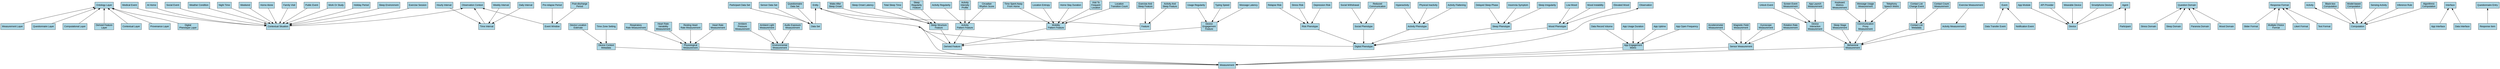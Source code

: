 digraph "Class Hierarchy" {
  // Layout configuration
  rankdir=TB;
  graph [splines=true, overlap=false, nodesep=0.6, ranksep=1.0, concentrate=true];
  node [shape=box, style=filled, fillcolor=lightblue, fontname="Arial"];
  edge [fontsize=10, fontname="Arial"];
  
  "MeasurementLayer" [label="Measurement Layer"];
  "PublicEvent" [label="Public Event"];
  "ActivityMeasurement" [label="Activity Measurement"];
  "DeviceContextMetadata" [label="Device Context\nMetadata"];
  "DataTransferEvent" [label="Data Transfer Event"];
  "WakeAfterSleepOnset" [label="Wake After\nSleep Onset"];
  "DeviceInteractionMeasurement" [label="Device\nInteraction\nMeasurement"];
  "Hyperactivity" [label="Hyperactivity"];
  "QuestionnaireLayer" [label="Questionnaire Layer"];
  "ComputationalLayer" [label="Computational Layer"];
  "DailyInterval" [label="Daily Interval"];
  "TimeInterval" [label="Time Interval"];
  "TimeSpentAwayFromHome" [label="Time Spent Away\nFrom Home"];
  "EventWindow" [label="Event Window"];
  "ParticipantDataSet" [label="Participant Data Set"];
  "WorkOrStudy" [label="Work Or Study"];
  "LowMood" [label="Low Mood"];
  "Entity" [label="Entity"];
  "NotificationEvent" [label="Notification Event"];
  "RiskPhenotype" [label="Risk Phenotype"];
  "SocialPhenotype" [label="Social Phenotype"];
  "HolidayPeriod" [label="Holiday Period"];
  "DataSet" [label="Data Set"];
  "AppModule" [label="App Module"];
  "DataRecordVolume" [label="Data Record Volume"];
  "RespiratoryRateMeasurement" [label="Respiratory\nRate Measurement"];
  "QuestionDomain" [label="Question Domain"];
  "PhysiologicalMeasurement" [label="Physiological\nMeasurement"];
  "SleepEnvironment" [label="Sleep Environment"];
  "ExerciseSession" [label="Exercise Session"];
  "DerivedFeature" [label="Derived Feature"];
  "SleepStageMeasurement" [label="Sleep Stage\nMeasurement"];
  "MedicalEvent" [label="Medical Event"];
  "CommunicationProxyMeasurement" [label="Communication\nProxy\nMeasurement"];
  "SensorDataSet" [label="Sensor Data Set"];
  "KeyboardMetricsMeasurement" [label="Keyboard\nMetrics\nMeasurement"];
  "DelayedSleepPhase" [label="Delayed Sleep Phase"];
  "RelapseRisk" [label="Relapse Risk"];
  "DerivedFeatureLayer" [label="Derived Feature\nLayer"];
  "AccelerometerMeasurement" [label="Accelerometer\nMeasurement"];
  "SliderFormat" [label="Slider Format"];
  "APIProvider" [label="API Provider"];
  "UsageRegularity" [label="Usage Regularity"];
  "SocialWithdrawal" [label="Social Withdrawal"];
  "LocationEntropy" [label="Location Entropy"];
  "Participant" [label="Participant"];
  "Computation" [label="Computation"];
  "AmbientPressureMeasurement" [label="Ambient\nPressure\nMeasurement"];
  "StressDomain" [label="Stress Domain"];
  "OntologyLayer" [label="Ontology Layer"];
  "BlackBoxComputation" [label="Black-box\nComputation"];
  "AtHome" [label="At Home"];
  "SocialEvent" [label="Social Event"];
  "EnvironmentalMeasurement" [label="Environmental\nMeasurement"];
  "Measurement" [label="Measurement"];
  "ObservationContext" [label="Observation Context"];
  "HeartRateVariabilityMeasurement" [label="Heart Rate\nVariability\nMeasurement"];
  "WearableDevice" [label="Wearable Device"];
  "Event" [label="Event"];
  "InsomniaSymptom" [label="Insomnia Symptom"];
  "ActivityRegularity" [label="Activity Regularity"];
  "ModelBasedComputation" [label="Model-based\nComputation"];
  "SensingActivity" [label="Sensing Activity"];
  "SleepOnsetLatency" [label="Sleep Onset Latency"];
  "SleepDomain" [label="Sleep Domain"];
  "MultipleChoiceFormat" [label="Multiple Choice\nFormat"];
  "ExerciseAndSleepFeature" [label="Exercise And\nSleep Feature"];
  "WeatherCondition" [label="Weather Condition"];
  "StressRisk" [label="Stress Risk"];
  "SleepStructureFeature" [label="Sleep Structure\nFeature"];
  "PostDischargePeriod" [label="Post-discharge\nPeriod"];
  "HourlyInterval" [label="Hourly Interval"];
  "HomeStayDuration" [label="Home Stay Duration"];
  "MagneticFieldMeasurement" [label="Magnetic Field\nMeasurement"];
  "UnlockEvent" [label="Unlock Event"];
  "Interface" [label="Interface"];
  "Device" [label="Device"];
  "AppEngagementMetric" [label="App Engagement\nMetric"];
  "DeviceLocationEstimate" [label="Device Location\nEstimate"];
  "GyroscopeMeasurement" [label="Gyroscope\nMeasurement"];
  "TotalSleepTime" [label="Total Sleep Time"];
  "ExerciseMeasurement" [label="Exercise Measurement"];
  "ContactListChangeEvent" [label="Contact List\nChange Event"];
  "WeeklyInterval" [label="Weekly Interval"];
  "SleepRegularityFeature" [label="Sleep\nRegularity\nFeature"];
  "LikertFormat" [label="Likert Format"];
  "ScreenEventMeasurement" [label="Screen Event\nMeasurement"];
  "AppUsageDuration" [label="App Usage Duration"];
  "MessageUsageMeasurement" [label="Message Usage\nMeasurement"];
  "ActivityPatternFeature" [label="Activity\nPattern Feature"];
  "RotationRateMeasurement" [label="Rotation Rate\nMeasurement"];
  "NightTime" [label="Night Time"];
  "BehavioralMeasurement" [label="Behavioral\nMeasurement"];
  "Feature" [label="Feature"];
  "AmbientLightMeasurement" [label="Ambient Light\nMeasurement"];
  "SmartphoneDevice" [label="Smartphone Device"];
  "MobilityPatternFeature" [label="Mobility\nPattern Feature"];
  "ParanoiaDomain" [label="Paranoia Domain"];
  "QuestionnaireDataSet" [label="Questionnaire\nData Set"];
  "ContextualLayer" [label="Contextual Layer"];
  "SensorMeasurement" [label="Sensor Measurement"];
  "DepressionRisk" [label="Depression Risk"];
  "VisitToFrequentLocation" [label="Visit To\nFrequent\nLocation"];
  "Weekend" [label="Weekend"];
  "TelephonySpeechMetric" [label="Telephony\nSpeech Metric"];
  "Agent" [label="Agent"];
  "TimeZoneSetting" [label="Time Zone Setting"];
  "ActivityIntensityProfile" [label="Activity\nIntensity\nProfile"];
  "DeviceEngagementFeature" [label="Device\nEngagement\nFeature"];
  "AudioExposureMeasurement" [label="Audio Exposure\nMeasurement"];
  "ContactCountMeasurement" [label="Contact Count\nMeasurement"];
  "PhysicalInactivity" [label="Physical Inactivity"];
  "TypingSpeed" [label="Typing Speed"];
  "AppUptime" [label="App Uptime"];
  "AppInterface" [label="App Interface"];
  "DataInterface" [label="Data Interface"];
  "CircadianRhythmScore" [label="Circadian\nRhythm Score"];
  "AppOpenFrequency" [label="App Open Frequency"];
  "DigitalPhenotype" [label="Digital Phenotype"];
  "ProvenanceLayer" [label="Provenance Layer"];
  "ContactListMetadata" [label="Contact List\nMetadata"];
  "PreRelapsePeriod" [label="Pre-relapse Period"];
  "AppLaunchMeasurement" [label="App Launch\nMeasurement"];
  "SleepIrregularity" [label="Sleep Irregularity"];
  "ActivityFlattening" [label="Activity Flattening"];
  "RestingHeartRateMeasurement" [label="Resting Heart\nRate Measurement"];
  "ReducedCommunication" [label="Reduced\nCommunication"];
  "MoodInstability" [label="Mood Instability"];
  "MoodDomain" [label="Mood Domain"];
  "HomeAlone" [label="Home Alone"];
  "LocationTransitionCount" [label="Location\nTransition Count"];
  "InferenceRule" [label="Inference Rule"];
  "AlgorithmicComputation" [label="Algorithmic\nComputation"];
  "ElevatedMood" [label="Elevated Mood"];
  "ActivityPhenotype" [label="Activity Phenotype"];
  "MessageLatency" [label="Message Latency"];
  "Activity" [label="Activity"];
  "QuestionnaireEntry" [label="Questionnaire Entry"];
  "ResponseFormat" [label="Response Format"];
  "ActivityAndSleepFeature" [label="Activity And\nSleep Feature"];
  "Observation" [label="Observation"];
  "DigitalPhenotypingLayer" [label="Digital\nPhenotype Layer"];
  "HeartRateMeasurement" [label="Heart Rate\nMeasurement"];
  "TextFormat" [label="Text Format"];
  "ResponseItem" [label="Response Item"];
  "ContextualSituation" [label="Contextual Situation"];
  "SleepPhenotype" [label="Sleep Phenotype"];
  "FamilyVisit" [label="Family Visit"];
  "MoodPhenotype" [label="Mood Phenotype"];
  
  "TotalSleepTime" -> "SleepStructureFeature";
  "SleepRegularityFeature" -> "SleepStructureFeature";
  "WakeAfterSleepOnset" -> "SleepStructureFeature";
  "SleepOnsetLatency" -> "SleepStructureFeature";
  "RestingHeartRateMeasurement" -> "PhysiologicalMeasurement";
  "HeartRateVariabilityMeasurement" -> "PhysiologicalMeasurement";
  "HeartRateMeasurement" -> "PhysiologicalMeasurement";
  "RespiratoryRateMeasurement" -> "PhysiologicalMeasurement";
  "ContactCountMeasurement" -> "ContactListMetadata";
  "ContactListChangeEvent" -> "ContactListMetadata";
  "LikertFormat" -> "ResponseFormat";
  "SliderFormat" -> "ResponseFormat";
  "TextFormat" -> "ResponseFormat";
  "MultipleChoiceFormat" -> "ResponseFormat";
  "GyroscopeMeasurement" -> "SensorMeasurement";
  "MagneticFieldMeasurement" -> "SensorMeasurement";
  "RotationRateMeasurement" -> "SensorMeasurement";
  "AccelerometerMeasurement" -> "SensorMeasurement";
  "ActivityMeasurement" -> "BehavioralMeasurement";
  "ContactListMetadata" -> "BehavioralMeasurement";
  "SleepStageMeasurement" -> "BehavioralMeasurement";
  "CommunicationProxyMeasurement" -> "BehavioralMeasurement";
  "DeviceInteractionMeasurement" -> "BehavioralMeasurement";
  "VisitToFrequentLocation" -> "MobilityPatternFeature";
  "TimeSpentAwayFromHome" -> "MobilityPatternFeature";
  "LocationTransitionCount" -> "MobilityPatternFeature";
  "HomeStayDuration" -> "MobilityPatternFeature";
  "LocationEntropy" -> "MobilityPatternFeature";
  "UsageRegularity" -> "DeviceEngagementFeature";
  "MessageLatency" -> "DeviceEngagementFeature";
  "TypingSpeed" -> "DeviceEngagementFeature";
  "MobilityPatternFeature" -> "DerivedFeature";
  "ActivityPatternFeature" -> "DerivedFeature";
  "DeviceEngagementFeature" -> "DerivedFeature";
  "SleepStructureFeature" -> "DerivedFeature";
  "UnlockEvent" -> "DeviceInteractionMeasurement";
  "ScreenEventMeasurement" -> "DeviceInteractionMeasurement";
  "AppLaunchMeasurement" -> "DeviceInteractionMeasurement";
  "ActivityFlattening" -> "ActivityPhenotype";
  "PhysicalInactivity" -> "ActivityPhenotype";
  "Hyperactivity" -> "ActivityPhenotype";
  "Device" -> "Agent";
  "Participant" -> "Agent";
  "DataInterface" -> "Interface";
  "AppInterface" -> "Interface";
  "QuestionnaireDataSet" -> "DataSet";
  "ParticipantDataSet" -> "DataSet";
  "SensorDataSet" -> "DataSet";
  "DataSet" -> "Entity";
  "Feature" -> "Entity";
  "Measurement" -> "Entity";
  "DigitalPhenotype" -> "Entity";
  "DerivedFeature" -> "Entity";
  "Weekend" -> "ContextualSituation";
  "PublicEvent" -> "ContextualSituation";
  "WorkOrStudy" -> "ContextualSituation";
  "WeatherCondition" -> "ContextualSituation";
  "SleepEnvironment" -> "ContextualSituation";
  "NightTime" -> "ContextualSituation";
  "AtHome" -> "ContextualSituation";
  "FamilyVisit" -> "ContextualSituation";
  "SocialEvent" -> "ContextualSituation";
  "ExerciseSession" -> "ContextualSituation";
  "HomeAlone" -> "ContextualSituation";
  "MedicalEvent" -> "ContextualSituation";
  "HolidayPeriod" -> "ContextualSituation";
  "AppEngagementMetric" -> "Measurement";
  "PhysiologicalMeasurement" -> "Measurement";
  "DeviceContextMetadata" -> "Measurement";
  "SensorMeasurement" -> "Measurement";
  "EnvironmentalMeasurement" -> "Measurement";
  "BehavioralMeasurement" -> "Measurement";
  "SleepPhenotype" -> "DigitalPhenotype";
  "ActivityPhenotype" -> "DigitalPhenotype";
  "MoodPhenotype" -> "DigitalPhenotype";
  "RiskPhenotype" -> "DigitalPhenotype";
  "SocialPhenotype" -> "DigitalPhenotype";
  "SocialWithdrawal" -> "SocialPhenotype";
  "ReducedCommunication" -> "SocialPhenotype";
  "EventWindow" -> "ObservationContext";
  "ContextualSituation" -> "ObservationContext";
  "TimeInterval" -> "ObservationContext";
  "PreRelapsePeriod" -> "EventWindow";
  "PostDischargePeriod" -> "EventWindow";
  "AudioExposureMeasurement" -> "EnvironmentalMeasurement";
  "AmbientLightMeasurement" -> "EnvironmentalMeasurement";
  "AmbientPressureMeasurement" -> "EnvironmentalMeasurement";
  "ResponseItem" -> "QuestionnaireEntry";
  "Computation" -> "Activity";
  "Measurement" -> "Observation";
  "InsomniaSymptom" -> "SleepPhenotype";
  "SleepIrregularity" -> "SleepPhenotype";
  "DelayedSleepPhase" -> "SleepPhenotype";
  "ExerciseAndSleepFeature" -> "Feature";
  "ActivityAndSleepFeature" -> "Feature";
  "MoodDomain" -> "QuestionDomain";
  "ParanoiaDomain" -> "QuestionDomain";
  "SleepDomain" -> "QuestionDomain";
  "StressDomain" -> "QuestionDomain";
  "StressRisk" -> "RiskPhenotype";
  "DepressionRisk" -> "RiskPhenotype";
  "RelapseRisk" -> "RiskPhenotype";
  "ComputationalLayer" -> "OntologyLayer";
  "DigitalPhenotypingLayer" -> "OntologyLayer";
  "MeasurementLayer" -> "OntologyLayer";
  "DerivedFeatureLayer" -> "OntologyLayer";
  "ContextualLayer" -> "OntologyLayer";
  "ProvenanceLayer" -> "OntologyLayer";
  "QuestionnaireLayer" -> "OntologyLayer";
  "WeeklyInterval" -> "TimeInterval";
  "HourlyInterval" -> "TimeInterval";
  "DailyInterval" -> "TimeInterval";
  "ActivityRegularity" -> "ActivityPatternFeature";
  "ActivityIntensityProfile" -> "ActivityPatternFeature";
  "CircadianRhythmScore" -> "ActivityPatternFeature";
  "InferenceRule" -> "Computation";
  "AlgorithmicComputation" -> "Computation";
  "BlackBoxComputation" -> "Computation";
  "ModelBasedComputation" -> "Computation";
  "SensingActivity" -> "Computation";
  "WearableDevice" -> "Device";
  "AppModule" -> "Device";
  "SmartphoneDevice" -> "Device";
  "APIProvider" -> "Device";
  "MessageUsageMeasurement" -> "CommunicationProxyMeasurement";
  "TelephonySpeechMetric" -> "CommunicationProxyMeasurement";
  "KeyboardMetricsMeasurement" -> "CommunicationProxyMeasurement";
  "DataTransferEvent" -> "Event";
  "NotificationEvent" -> "Event";
  "AppOpenFrequency" -> "AppEngagementMetric";
  "DataRecordVolume" -> "AppEngagementMetric";
  "AppUptime" -> "AppEngagementMetric";
  "AppUsageDuration" -> "AppEngagementMetric";
  "ExerciseMeasurement" -> "ActivityMeasurement";
  "DeviceLocationEstimate" -> "DeviceContextMetadata";
  "TimeZoneSetting" -> "DeviceContextMetadata";
  "LowMood" -> "MoodPhenotype";
  "ElevatedMood" -> "MoodPhenotype";
  "MoodInstability" -> "MoodPhenotype";
  
  // Root nodes at top
  { rank=min; "Activity"; "Agent"; "Entity"; "Event"; "Interface"; "Observation"; "ObservationContext"; "OntologyLayer"; "QuestionDomain"; "QuestionnaireEntry"; "ResponseFormat"; }
}
